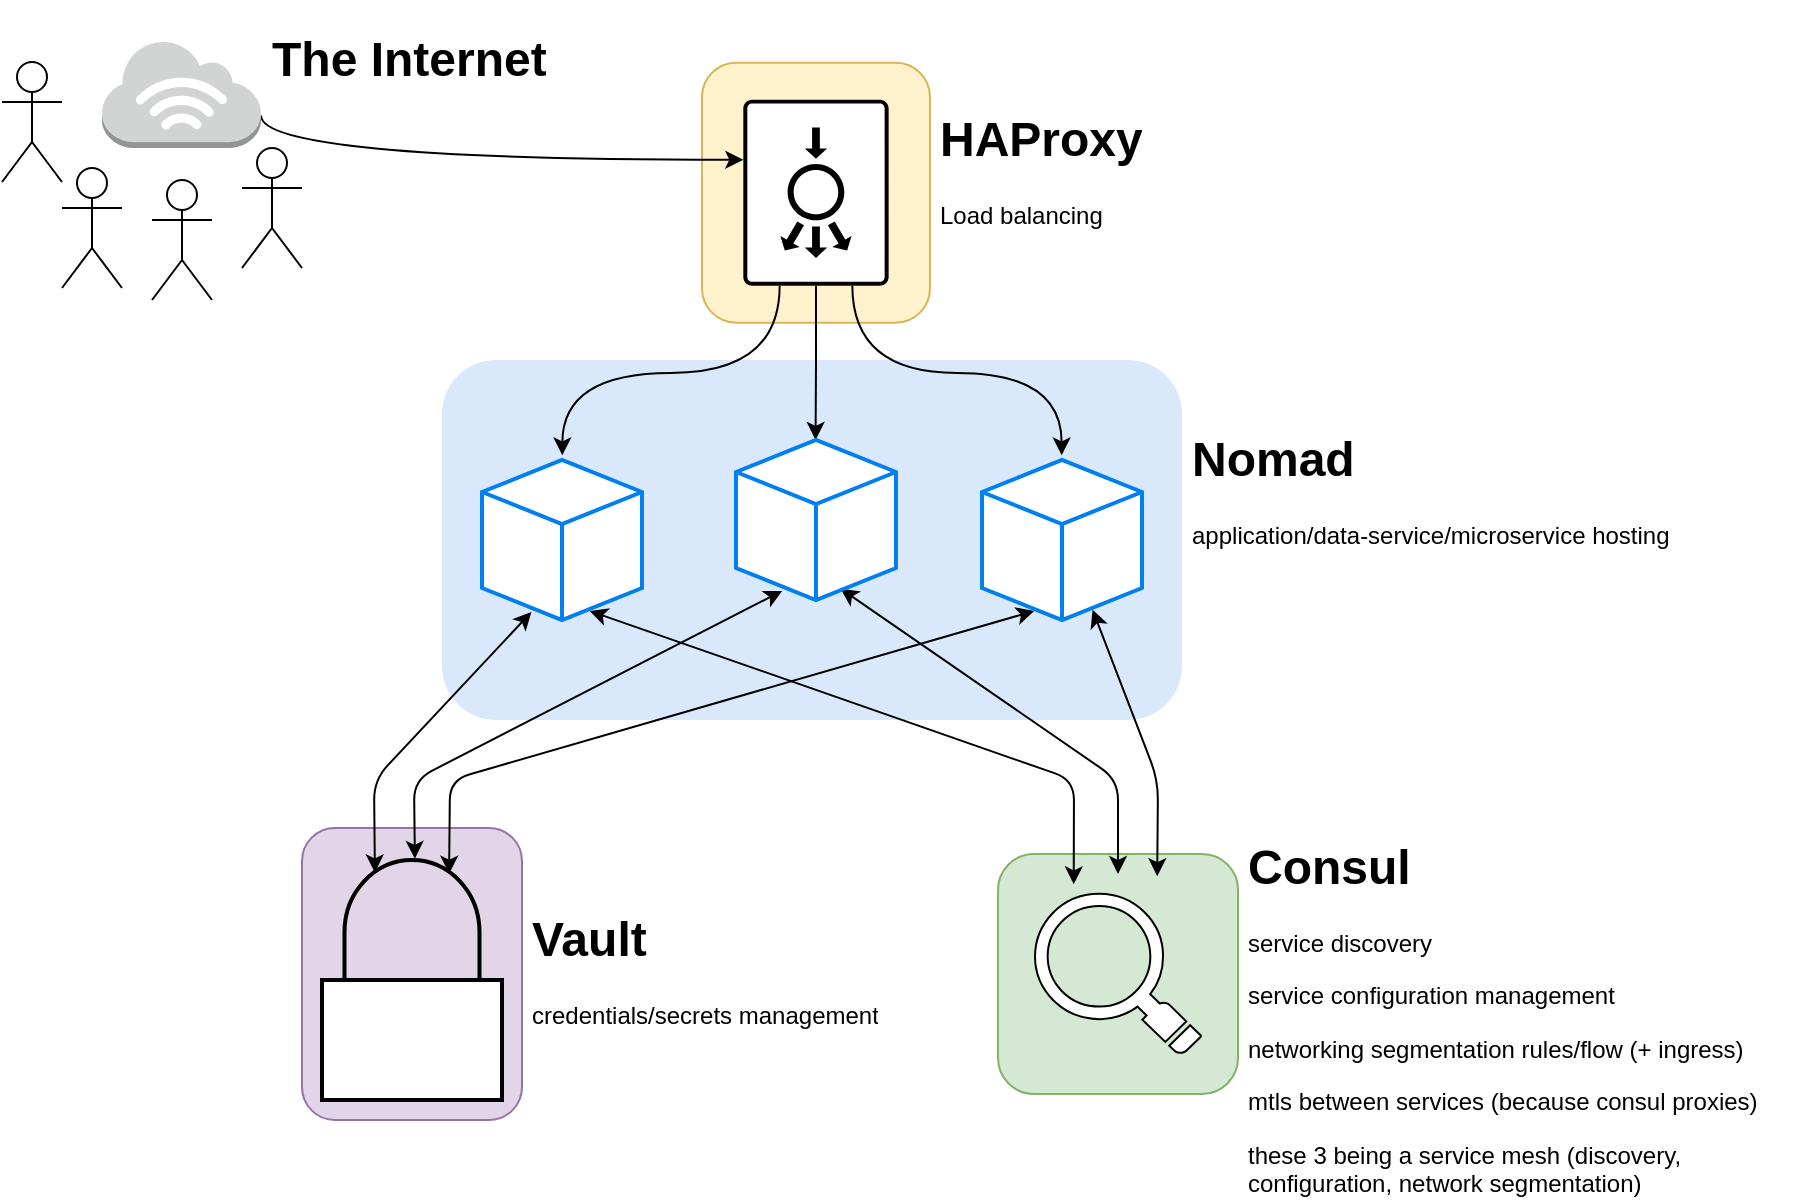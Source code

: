 <mxfile version="13.3.0" type="github">
  <diagram id="4H3C6y133TBLyjkACZzV" name="Page-1">
    <mxGraphModel dx="2000" dy="1163" grid="1" gridSize="10" guides="1" tooltips="1" connect="1" arrows="1" fold="1" page="1" pageScale="1" pageWidth="1100" pageHeight="850" math="0" shadow="0">
      <root>
        <mxCell id="0" />
        <mxCell id="1" parent="0" />
        <mxCell id="swh_3I5a9t29y9-tjOv8-1" value="" style="rounded=1;whiteSpace=wrap;html=1;strokeColor=none;fillColor=#dae8fc;" vertex="1" parent="1">
          <mxGeometry x="250" y="180" width="370" height="180" as="geometry" />
        </mxCell>
        <mxCell id="swh_3I5a9t29y9-tjOv8-2" value="" style="rounded=1;whiteSpace=wrap;html=1;strokeColor=#d6b656;fillColor=#fff2cc;" vertex="1" parent="1">
          <mxGeometry x="380" y="31.33" width="113.98" height="130" as="geometry" />
        </mxCell>
        <mxCell id="swh_3I5a9t29y9-tjOv8-3" value="" style="rounded=1;whiteSpace=wrap;html=1;strokeColor=#9673a6;fillColor=#e1d5e7;" vertex="1" parent="1">
          <mxGeometry x="180" y="414" width="110" height="146" as="geometry" />
        </mxCell>
        <mxCell id="swh_3I5a9t29y9-tjOv8-4" value="" style="rounded=1;whiteSpace=wrap;html=1;strokeColor=#82b366;fillColor=#d5e8d4;" vertex="1" parent="1">
          <mxGeometry x="528.01" y="427" width="120" height="120" as="geometry" />
        </mxCell>
        <mxCell id="swh_3I5a9t29y9-tjOv8-5" style="edgeStyle=orthogonalEdgeStyle;rounded=0;orthogonalLoop=1;jettySize=auto;html=1;exitX=1;exitY=0.5;exitDx=0;exitDy=0;exitPerimeter=0;" edge="1" parent="1" source="swh_3I5a9t29y9-tjOv8-8">
          <mxGeometry relative="1" as="geometry">
            <mxPoint x="436.78" y="220" as="targetPoint" />
          </mxGeometry>
        </mxCell>
        <mxCell id="swh_3I5a9t29y9-tjOv8-6" style="edgeStyle=orthogonalEdgeStyle;curved=1;orthogonalLoop=1;jettySize=auto;html=1;exitX=1;exitY=0.75;exitDx=0;exitDy=0;exitPerimeter=0;entryX=0.502;entryY=-0.029;entryDx=0;entryDy=0;entryPerimeter=0;" edge="1" parent="1" source="swh_3I5a9t29y9-tjOv8-8" target="swh_3I5a9t29y9-tjOv8-24">
          <mxGeometry relative="1" as="geometry">
            <mxPoint x="306.78" y="230" as="targetPoint" />
          </mxGeometry>
        </mxCell>
        <mxCell id="swh_3I5a9t29y9-tjOv8-7" style="edgeStyle=orthogonalEdgeStyle;curved=1;orthogonalLoop=1;jettySize=auto;html=1;exitX=1;exitY=0.25;exitDx=0;exitDy=0;exitPerimeter=0;entryX=0.498;entryY=-0.029;entryDx=0;entryDy=0;entryPerimeter=0;" edge="1" parent="1" source="swh_3I5a9t29y9-tjOv8-8" target="swh_3I5a9t29y9-tjOv8-26">
          <mxGeometry relative="1" as="geometry">
            <mxPoint x="556.78" y="230" as="targetPoint" />
          </mxGeometry>
        </mxCell>
        <mxCell id="swh_3I5a9t29y9-tjOv8-8" value="" style="points=[[0.015,0.015,0],[0.985,0.015,0],[0.985,0.985,0],[0.015,0.985,0],[0.25,0,0],[0.5,0,0],[0.75,0,0],[1,0.25,0],[1,0.5,0],[1,0.75,0],[0.75,1,0],[0.5,1,0],[0.25,1,0],[0,0.75,0],[0,0.5,0],[0,0.25,0]];verticalLabelPosition=bottom;html=1;verticalAlign=top;aspect=fixed;align=center;pointerEvents=1;shape=mxgraph.cisco19.rect;prIcon=load_balancer;rotation=90;" vertex="1" parent="1">
          <mxGeometry x="390.48" y="60.0" width="93.02" height="72.67" as="geometry" />
        </mxCell>
        <mxCell id="swh_3I5a9t29y9-tjOv8-9" value="" style="group;" vertex="1" connectable="0" parent="1">
          <mxGeometry x="190" y="430" width="90" height="120" as="geometry" />
        </mxCell>
        <mxCell id="swh_3I5a9t29y9-tjOv8-10" value="" style="html=1;verticalLabelPosition=bottom;align=center;labelBackgroundColor=#ffffff;verticalAlign=top;strokeWidth=2;shadow=0;dashed=0;shape=mxgraph.ios7.icons.locked;" vertex="1" parent="swh_3I5a9t29y9-tjOv8-9">
          <mxGeometry width="90" height="120" as="geometry" />
        </mxCell>
        <mxCell id="swh_3I5a9t29y9-tjOv8-11" style="edgeStyle=orthogonalEdgeStyle;curved=1;orthogonalLoop=1;jettySize=auto;html=1;exitX=1;exitY=0.7;exitDx=0;exitDy=0;exitPerimeter=0;entryX=0.323;entryY=1;entryDx=0;entryDy=0;entryPerimeter=0;" edge="1" parent="1" source="swh_3I5a9t29y9-tjOv8-12" target="swh_3I5a9t29y9-tjOv8-8">
          <mxGeometry relative="1" as="geometry">
            <mxPoint x="400" as="targetPoint" />
            <Array as="points">
              <mxPoint x="160" y="80" />
            </Array>
          </mxGeometry>
        </mxCell>
        <mxCell id="swh_3I5a9t29y9-tjOv8-12" value="" style="outlineConnect=0;dashed=0;verticalLabelPosition=bottom;verticalAlign=top;align=center;html=1;shape=mxgraph.aws3.internet_3;fillColor=#D2D3D3;gradientColor=none;" vertex="1" parent="1">
          <mxGeometry x="80" y="20" width="79.5" height="54" as="geometry" />
        </mxCell>
        <mxCell id="swh_3I5a9t29y9-tjOv8-13" value="&lt;h1&gt;HAProxy&lt;/h1&gt;&lt;p&gt;Load balancing&lt;/p&gt;" style="text;html=1;strokeColor=none;fillColor=none;spacing=5;spacingTop=-20;whiteSpace=wrap;overflow=hidden;rounded=0;" vertex="1" parent="1">
          <mxGeometry x="493.98" y="50" width="172.47" height="73.66" as="geometry" />
        </mxCell>
        <mxCell id="swh_3I5a9t29y9-tjOv8-14" value="&lt;h1&gt;Vault&lt;/h1&gt;&lt;p&gt;credentials/secrets management&lt;/p&gt;" style="text;html=1;strokeColor=none;fillColor=none;spacing=5;spacingTop=-20;whiteSpace=wrap;overflow=hidden;rounded=0;" vertex="1" parent="1">
          <mxGeometry x="290" y="450" width="190" height="80" as="geometry" />
        </mxCell>
        <mxCell id="swh_3I5a9t29y9-tjOv8-15" value="&lt;h1&gt;Nomad&lt;/h1&gt;&lt;p&gt;application/data-service/microservice hosting&lt;/p&gt;" style="text;html=1;strokeColor=none;fillColor=none;spacing=5;spacingTop=-20;whiteSpace=wrap;overflow=hidden;rounded=0;" vertex="1" parent="1">
          <mxGeometry x="620" y="210" width="249.53" height="80" as="geometry" />
        </mxCell>
        <mxCell id="swh_3I5a9t29y9-tjOv8-16" value="&lt;p style=&quot;line-height: 100%&quot;&gt;&lt;/p&gt;&lt;h1&gt;Consul&lt;/h1&gt;&lt;p&gt;service discovery&lt;/p&gt;&lt;p&gt;service configuration management&lt;/p&gt;&lt;p&gt;networking segmentation rules/flow (+ ingress)&lt;/p&gt;&lt;p&gt;mtls between services (because consul proxies)&lt;/p&gt;&lt;p&gt;these 3 being a service mesh (discovery, configuration, network segmentation)&lt;/p&gt;&lt;p&gt;&lt;/p&gt;" style="text;html=1;strokeColor=none;fillColor=none;spacing=5;spacingTop=-20;whiteSpace=wrap;overflow=hidden;rounded=0;" vertex="1" parent="1">
          <mxGeometry x="648.01" y="414" width="281.99" height="186" as="geometry" />
        </mxCell>
        <mxCell id="swh_3I5a9t29y9-tjOv8-17" value="" style="endArrow=classic;startArrow=classic;html=1;exitX=0.309;exitY=0.95;exitDx=0;exitDy=0;entryX=0.294;entryY=0.052;entryDx=0;entryDy=0;entryPerimeter=0;exitPerimeter=0;" edge="1" parent="1" source="swh_3I5a9t29y9-tjOv8-24" target="swh_3I5a9t29y9-tjOv8-10">
          <mxGeometry width="50" height="50" relative="1" as="geometry">
            <mxPoint x="284.123" y="324.799" as="sourcePoint" />
            <mxPoint x="560" y="240" as="targetPoint" />
            <Array as="points">
              <mxPoint x="216" y="390" />
            </Array>
          </mxGeometry>
        </mxCell>
        <mxCell id="swh_3I5a9t29y9-tjOv8-18" value="" style="endArrow=classic;startArrow=classic;html=1;exitX=0.289;exitY=0.943;exitDx=0;exitDy=0;entryX=0.516;entryY=-0.005;entryDx=0;entryDy=0;entryPerimeter=0;exitPerimeter=0;" edge="1" parent="1" source="swh_3I5a9t29y9-tjOv8-25" target="swh_3I5a9t29y9-tjOv8-10">
          <mxGeometry width="50" height="50" relative="1" as="geometry">
            <mxPoint x="414.123" y="314.799" as="sourcePoint" />
            <mxPoint x="247" y="430" as="targetPoint" />
            <Array as="points">
              <mxPoint x="236" y="390" />
            </Array>
          </mxGeometry>
        </mxCell>
        <mxCell id="swh_3I5a9t29y9-tjOv8-19" value="" style="endArrow=classic;startArrow=classic;html=1;exitX=0.673;exitY=0.943;exitDx=0;exitDy=0;entryX=0.25;entryY=0;entryDx=0;entryDy=0;exitPerimeter=0;" edge="1" parent="1" source="swh_3I5a9t29y9-tjOv8-24">
          <mxGeometry width="50" height="50" relative="1" as="geometry">
            <mxPoint x="329.437" y="324.799" as="sourcePoint" />
            <mxPoint x="565.856" y="442.176" as="targetPoint" />
            <Array as="points">
              <mxPoint x="566" y="390" />
            </Array>
          </mxGeometry>
        </mxCell>
        <mxCell id="swh_3I5a9t29y9-tjOv8-20" value="" style="endArrow=classic;startArrow=classic;html=1;exitX=0.654;exitY=0.929;exitDx=0;exitDy=0;entryX=0.5;entryY=0;entryDx=0;entryDy=0;exitPerimeter=0;" edge="1" parent="1" source="swh_3I5a9t29y9-tjOv8-25">
          <mxGeometry width="50" height="50" relative="1" as="geometry">
            <mxPoint x="459.437" y="314.799" as="sourcePoint" />
            <mxPoint x="588.01" y="437" as="targetPoint" />
            <Array as="points">
              <mxPoint x="588" y="390" />
            </Array>
          </mxGeometry>
        </mxCell>
        <mxCell id="swh_3I5a9t29y9-tjOv8-21" value="" style="endArrow=classic;startArrow=classic;html=1;exitX=0.327;exitY=0.943;exitDx=0;exitDy=0;entryX=0.706;entryY=0.057;entryDx=0;entryDy=0;entryPerimeter=0;exitPerimeter=0;" edge="1" parent="1" source="swh_3I5a9t29y9-tjOv8-26" target="swh_3I5a9t29y9-tjOv8-10">
          <mxGeometry width="50" height="50" relative="1" as="geometry">
            <mxPoint x="534.123" y="324.799" as="sourcePoint" />
            <mxPoint x="276.98" y="470" as="targetPoint" />
            <Array as="points">
              <mxPoint x="254" y="390" />
            </Array>
          </mxGeometry>
        </mxCell>
        <mxCell id="swh_3I5a9t29y9-tjOv8-22" value="" style="endArrow=classic;startArrow=classic;html=1;exitX=0.691;exitY=0.936;exitDx=0;exitDy=0;entryX=0.696;entryY=0.011;entryDx=0;entryDy=0;entryPerimeter=0;exitPerimeter=0;" edge="1" parent="1" source="swh_3I5a9t29y9-tjOv8-26">
          <mxGeometry width="50" height="50" relative="1" as="geometry">
            <mxPoint x="579.437" y="324.799" as="sourcePoint" />
            <mxPoint x="607.61" y="438.1" as="targetPoint" />
            <Array as="points">
              <mxPoint x="608" y="390" />
            </Array>
          </mxGeometry>
        </mxCell>
        <mxCell id="swh_3I5a9t29y9-tjOv8-23" value="" style="shadow=0;dashed=0;html=1;labelPosition=center;verticalLabelPosition=bottom;verticalAlign=top;align=center;outlineConnect=0;shape=mxgraph.veeam.magnifying_glass;pointerEvents=1;" vertex="1" parent="1">
          <mxGeometry x="546.51" y="446.9" width="83" height="80.2" as="geometry" />
        </mxCell>
        <mxCell id="swh_3I5a9t29y9-tjOv8-24" value="" style="html=1;verticalLabelPosition=bottom;align=center;labelBackgroundColor=#ffffff;verticalAlign=top;strokeWidth=2;strokeColor=#0080F0;shadow=0;dashed=0;shape=mxgraph.ios7.icons.cube;" vertex="1" parent="1">
          <mxGeometry x="270" y="230" width="80" height="80" as="geometry" />
        </mxCell>
        <mxCell id="swh_3I5a9t29y9-tjOv8-25" value="" style="html=1;verticalLabelPosition=bottom;align=center;labelBackgroundColor=#ffffff;verticalAlign=top;strokeWidth=2;strokeColor=#0080F0;shadow=0;dashed=0;shape=mxgraph.ios7.icons.cube;" vertex="1" parent="1">
          <mxGeometry x="396.99" y="220" width="80" height="80" as="geometry" />
        </mxCell>
        <mxCell id="swh_3I5a9t29y9-tjOv8-26" value="" style="html=1;verticalLabelPosition=bottom;align=center;labelBackgroundColor=#ffffff;verticalAlign=top;strokeWidth=2;strokeColor=#0080F0;shadow=0;dashed=0;shape=mxgraph.ios7.icons.cube;" vertex="1" parent="1">
          <mxGeometry x="520" y="230" width="80" height="80" as="geometry" />
        </mxCell>
        <mxCell id="swh_3I5a9t29y9-tjOv8-27" value="&lt;h1&gt;The Internet&lt;/h1&gt;&lt;p&gt;&lt;br&gt;&lt;/p&gt;" style="text;html=1;strokeColor=none;fillColor=none;spacing=5;spacingTop=-20;whiteSpace=wrap;overflow=hidden;rounded=0;" vertex="1" parent="1">
          <mxGeometry x="160" y="10.17" width="172.47" height="73.66" as="geometry" />
        </mxCell>
        <mxCell id="swh_3I5a9t29y9-tjOv8-28" value="" style="shape=umlActor;verticalLabelPosition=bottom;labelBackgroundColor=#ffffff;verticalAlign=top;html=1;outlineConnect=0;" vertex="1" parent="1">
          <mxGeometry x="60" y="84" width="30" height="60" as="geometry" />
        </mxCell>
        <mxCell id="swh_3I5a9t29y9-tjOv8-29" value="" style="shape=umlActor;verticalLabelPosition=bottom;labelBackgroundColor=#ffffff;verticalAlign=top;html=1;outlineConnect=0;" vertex="1" parent="1">
          <mxGeometry x="105" y="90" width="30" height="60" as="geometry" />
        </mxCell>
        <mxCell id="swh_3I5a9t29y9-tjOv8-30" value="" style="shape=umlActor;verticalLabelPosition=bottom;labelBackgroundColor=#ffffff;verticalAlign=top;html=1;outlineConnect=0;" vertex="1" parent="1">
          <mxGeometry x="30" y="31" width="30" height="60" as="geometry" />
        </mxCell>
        <mxCell id="swh_3I5a9t29y9-tjOv8-31" value="" style="shape=umlActor;verticalLabelPosition=bottom;labelBackgroundColor=#ffffff;verticalAlign=top;html=1;outlineConnect=0;" vertex="1" parent="1">
          <mxGeometry x="150" y="74" width="30" height="60" as="geometry" />
        </mxCell>
      </root>
    </mxGraphModel>
  </diagram>
</mxfile>
